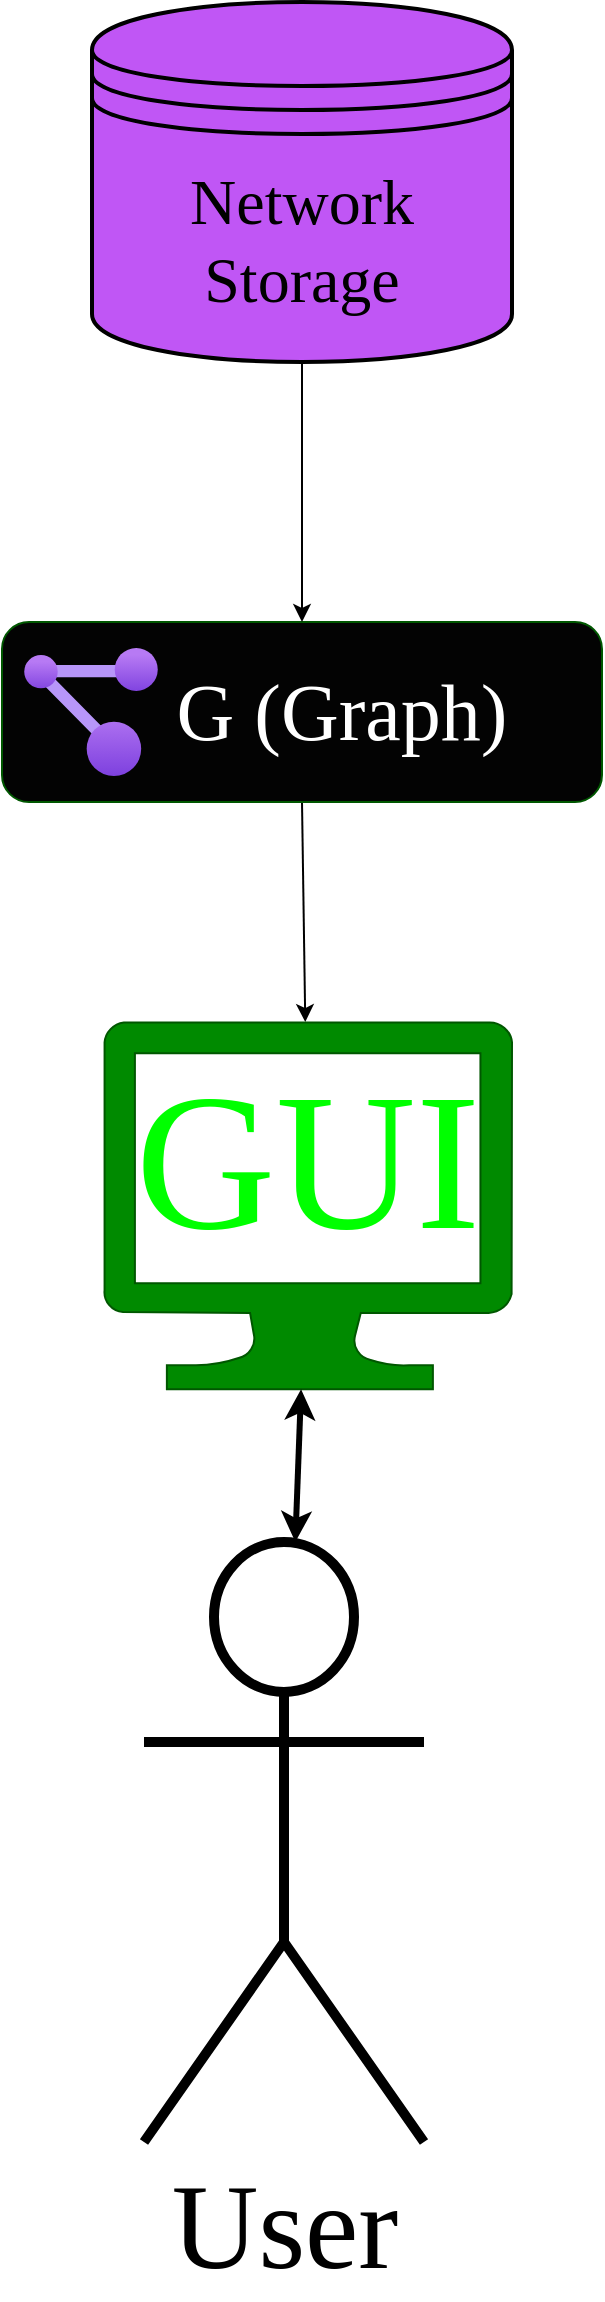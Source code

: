 <mxfile>
    <diagram id="fEH0jCM9jVXo35o1cyl-" name="Page-1">
        <mxGraphModel dx="1104" dy="825" grid="1" gridSize="10" guides="1" tooltips="1" connect="1" arrows="1" fold="1" page="1" pageScale="1" pageWidth="850" pageHeight="1100" math="0" shadow="0">
            <root>
                <mxCell id="0"/>
                <mxCell id="1" parent="0"/>
                <mxCell id="110" style="edgeStyle=none;html=1;exitX=0.5;exitY=1;exitDx=0;exitDy=0;" parent="1" source="75" target="106" edge="1">
                    <mxGeometry relative="1" as="geometry"/>
                </mxCell>
                <mxCell id="75" value="&amp;nbsp; &amp;nbsp; G (Graph)" style="rounded=1;whiteSpace=wrap;html=1;fontFamily=Consolas;fillColor=#030303;fontColor=#ffffff;strokeColor=#005700;gradientColor=none;gradientDirection=radial;fontSize=40;" parent="1" vertex="1">
                    <mxGeometry x="129" y="320" width="300" height="90" as="geometry"/>
                </mxCell>
                <mxCell id="106" value="" style="sketch=0;aspect=fixed;pointerEvents=1;shadow=0;dashed=0;html=1;strokeColor=#005700;labelPosition=center;verticalLabelPosition=bottom;verticalAlign=top;align=center;fillColor=#008a00;shape=mxgraph.azure.computer;labelBackgroundColor=none;fontFamily=Consolas;fontSize=50;fontColor=#ffffff;" parent="1" vertex="1">
                    <mxGeometry x="180" y="520" width="204" height="183.6" as="geometry"/>
                </mxCell>
                <mxCell id="107" value="&lt;font face=&quot;Consolas&quot; style=&quot;font-size: 60px;&quot;&gt;User&lt;/font&gt;" style="shape=umlActor;verticalLabelPosition=bottom;verticalAlign=top;html=1;outlineConnect=0;strokeWidth=5;" parent="1" vertex="1">
                    <mxGeometry x="200" y="780" width="140" height="300" as="geometry"/>
                </mxCell>
                <mxCell id="108" value="&lt;font face=&quot;Consolas&quot; color=&quot;#00ff00&quot; style=&quot;font-size: 97px;&quot;&gt;GUI&lt;/font&gt;" style="text;html=1;strokeColor=none;fillColor=none;align=center;verticalAlign=middle;whiteSpace=wrap;rounded=0;fontSize=97;" parent="1" vertex="1">
                    <mxGeometry x="192" y="530" width="180" height="120" as="geometry"/>
                </mxCell>
                <mxCell id="109" value="" style="endArrow=classic;startArrow=classic;html=1;fontFamily=Consolas;fontSize=97;fontColor=#00FF00;strokeWidth=3;" parent="1" source="107" target="106" edge="1">
                    <mxGeometry width="50" height="50" relative="1" as="geometry">
                        <mxPoint x="434" y="1172" as="sourcePoint"/>
                        <mxPoint x="474" y="734.795" as="targetPoint"/>
                    </mxGeometry>
                </mxCell>
                <mxCell id="113" style="edgeStyle=none;html=1;exitX=0.5;exitY=1;exitDx=0;exitDy=0;" edge="1" parent="1" source="112" target="75">
                    <mxGeometry relative="1" as="geometry"/>
                </mxCell>
                <mxCell id="112" value="Network Storage" style="shape=datastore;whiteSpace=wrap;html=1;strokeWidth=2;fontFamily=Consolas;fontSize=32;gradientDirection=radial;fillColor=#C056F5;" vertex="1" parent="1">
                    <mxGeometry x="174" y="10" width="210" height="180" as="geometry"/>
                </mxCell>
                <mxCell id="115" value="" style="aspect=fixed;html=1;points=[];align=center;image;fontSize=12;image=img/lib/azure2/management_governance/Resource_Graph_Explorer.svg;" vertex="1" parent="1">
                    <mxGeometry x="140" y="333" width="67" height="64" as="geometry"/>
                </mxCell>
            </root>
        </mxGraphModel>
    </diagram>
</mxfile>
